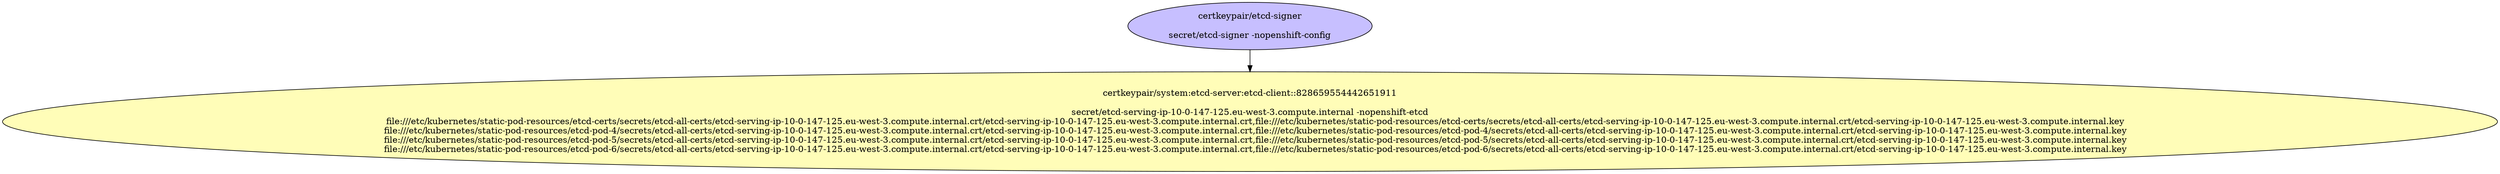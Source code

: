 digraph "Local Certificate" {
  // Node definitions.
  1 [
    label="certkeypair/etcd-signer\n\nsecret/etcd-signer -nopenshift-config\n"
    style=filled
    fillcolor="#c7bfff"
  ];
  4 [
    label="certkeypair/system:etcd-server:etcd-client::828659554442651911\n\nsecret/etcd-serving-ip-10-0-147-125.eu-west-3.compute.internal -nopenshift-etcd\n    file:///etc/kubernetes/static-pod-resources/etcd-certs/secrets/etcd-all-certs/etcd-serving-ip-10-0-147-125.eu-west-3.compute.internal.crt/etcd-serving-ip-10-0-147-125.eu-west-3.compute.internal.crt,file:///etc/kubernetes/static-pod-resources/etcd-certs/secrets/etcd-all-certs/etcd-serving-ip-10-0-147-125.eu-west-3.compute.internal.crt/etcd-serving-ip-10-0-147-125.eu-west-3.compute.internal.key\n    file:///etc/kubernetes/static-pod-resources/etcd-pod-4/secrets/etcd-all-certs/etcd-serving-ip-10-0-147-125.eu-west-3.compute.internal.crt/etcd-serving-ip-10-0-147-125.eu-west-3.compute.internal.crt,file:///etc/kubernetes/static-pod-resources/etcd-pod-4/secrets/etcd-all-certs/etcd-serving-ip-10-0-147-125.eu-west-3.compute.internal.crt/etcd-serving-ip-10-0-147-125.eu-west-3.compute.internal.key\n    file:///etc/kubernetes/static-pod-resources/etcd-pod-5/secrets/etcd-all-certs/etcd-serving-ip-10-0-147-125.eu-west-3.compute.internal.crt/etcd-serving-ip-10-0-147-125.eu-west-3.compute.internal.crt,file:///etc/kubernetes/static-pod-resources/etcd-pod-5/secrets/etcd-all-certs/etcd-serving-ip-10-0-147-125.eu-west-3.compute.internal.crt/etcd-serving-ip-10-0-147-125.eu-west-3.compute.internal.key\n    file:///etc/kubernetes/static-pod-resources/etcd-pod-6/secrets/etcd-all-certs/etcd-serving-ip-10-0-147-125.eu-west-3.compute.internal.crt/etcd-serving-ip-10-0-147-125.eu-west-3.compute.internal.crt,file:///etc/kubernetes/static-pod-resources/etcd-pod-6/secrets/etcd-all-certs/etcd-serving-ip-10-0-147-125.eu-west-3.compute.internal.crt/etcd-serving-ip-10-0-147-125.eu-west-3.compute.internal.key\n"
    style=filled
    fillcolor="#fffdb8"
  ];

  // Edge definitions.
  1 -> 4;
}